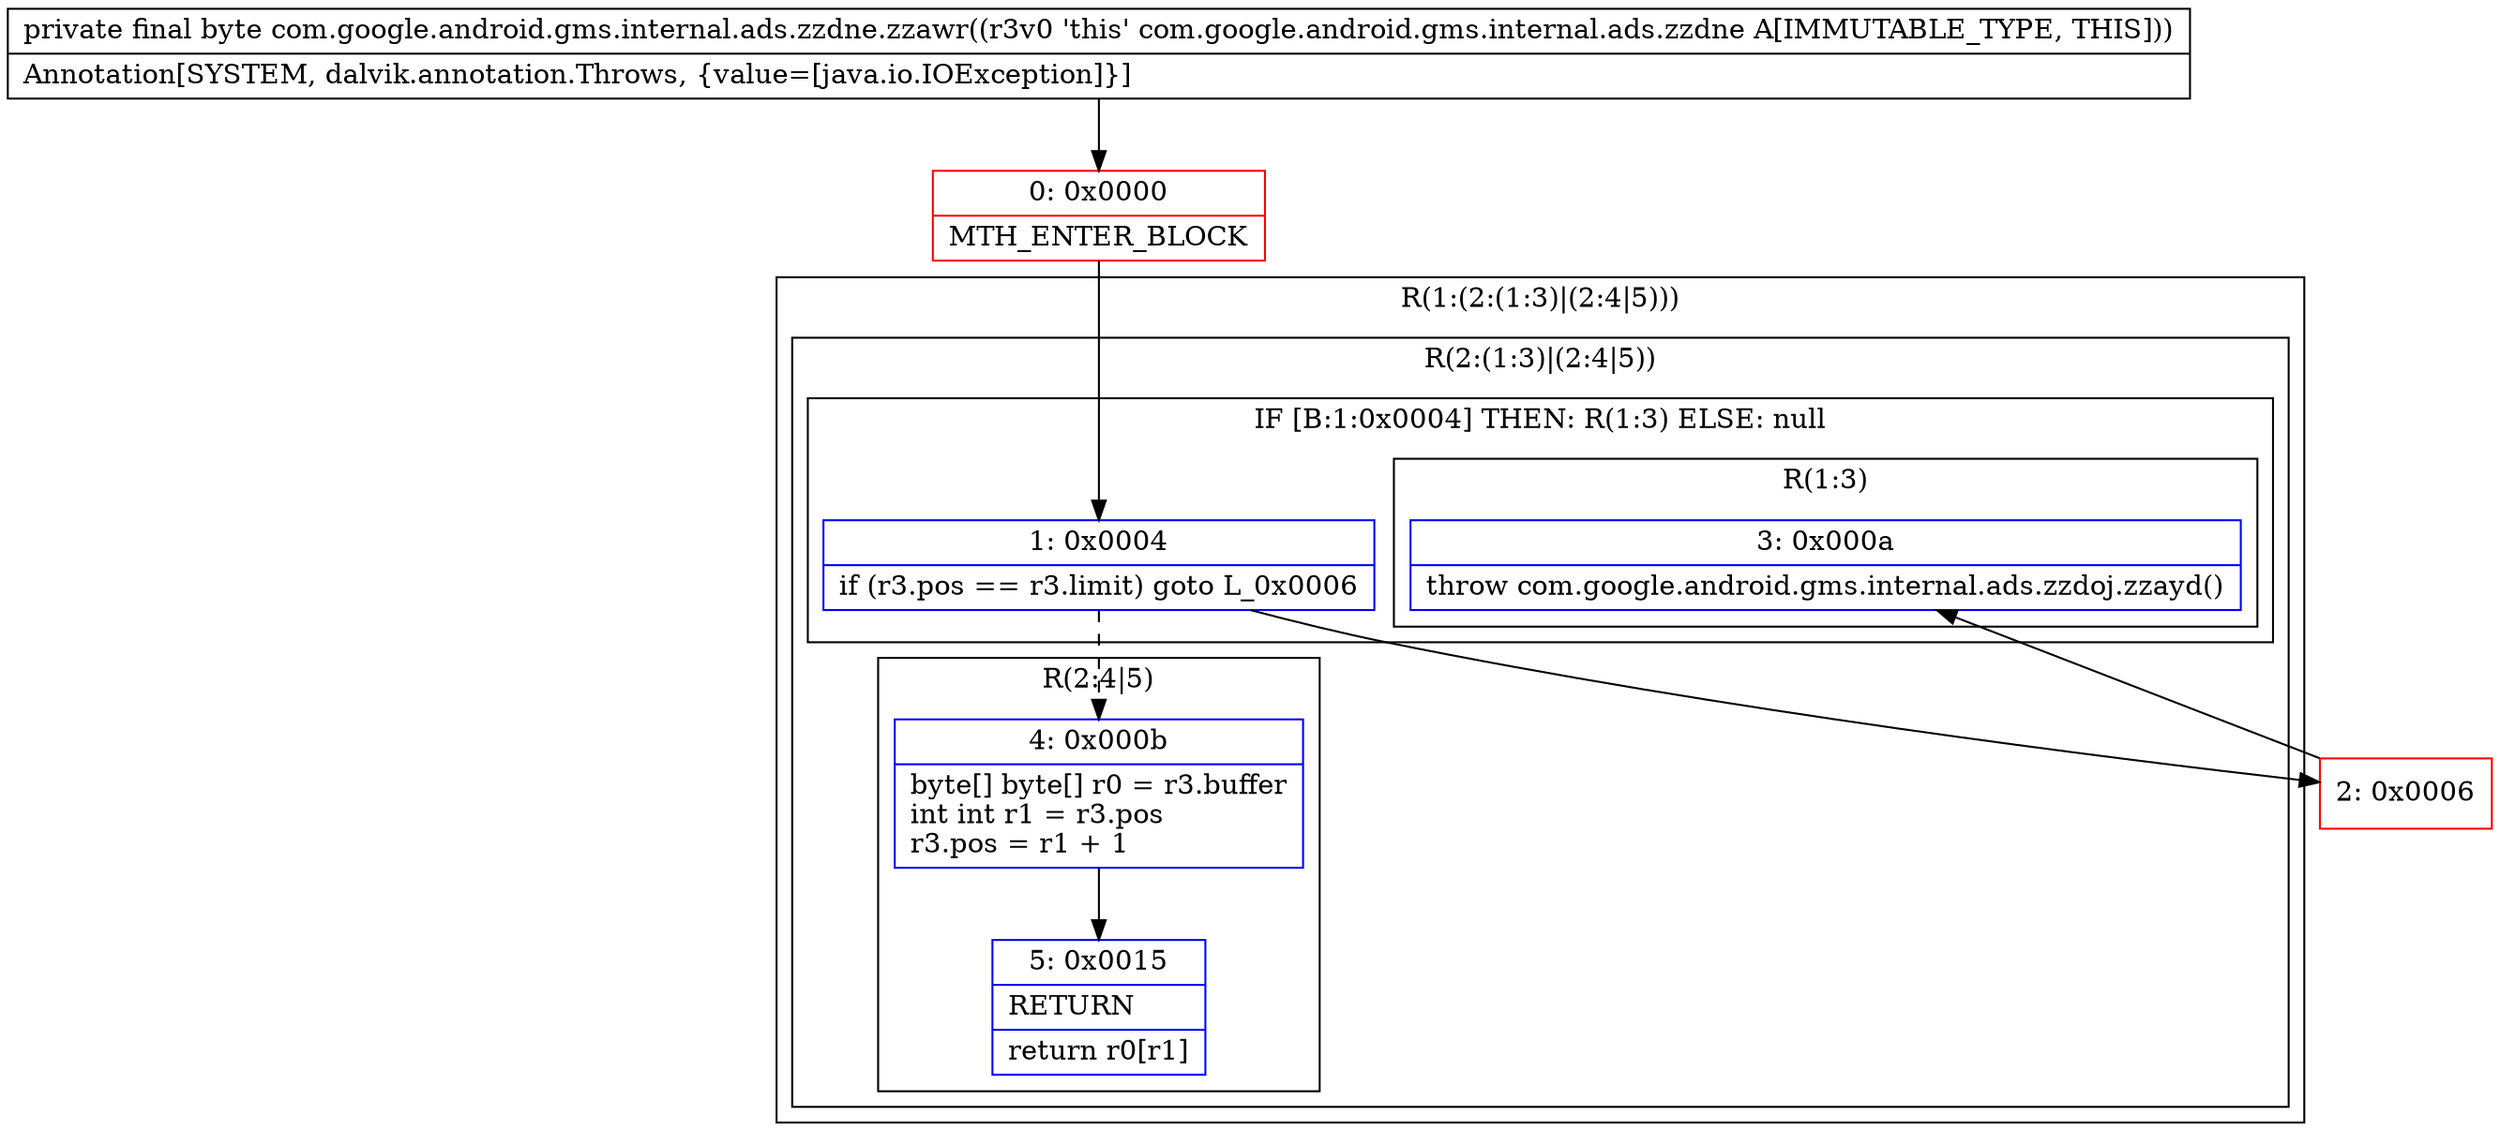 digraph "CFG forcom.google.android.gms.internal.ads.zzdne.zzawr()B" {
subgraph cluster_Region_1999536610 {
label = "R(1:(2:(1:3)|(2:4|5)))";
node [shape=record,color=blue];
subgraph cluster_Region_1770711893 {
label = "R(2:(1:3)|(2:4|5))";
node [shape=record,color=blue];
subgraph cluster_IfRegion_1579869969 {
label = "IF [B:1:0x0004] THEN: R(1:3) ELSE: null";
node [shape=record,color=blue];
Node_1 [shape=record,label="{1\:\ 0x0004|if (r3.pos == r3.limit) goto L_0x0006\l}"];
subgraph cluster_Region_1779104477 {
label = "R(1:3)";
node [shape=record,color=blue];
Node_3 [shape=record,label="{3\:\ 0x000a|throw com.google.android.gms.internal.ads.zzdoj.zzayd()\l}"];
}
}
subgraph cluster_Region_583479248 {
label = "R(2:4|5)";
node [shape=record,color=blue];
Node_4 [shape=record,label="{4\:\ 0x000b|byte[] byte[] r0 = r3.buffer\lint int r1 = r3.pos\lr3.pos = r1 + 1\l}"];
Node_5 [shape=record,label="{5\:\ 0x0015|RETURN\l|return r0[r1]\l}"];
}
}
}
Node_0 [shape=record,color=red,label="{0\:\ 0x0000|MTH_ENTER_BLOCK\l}"];
Node_2 [shape=record,color=red,label="{2\:\ 0x0006}"];
MethodNode[shape=record,label="{private final byte com.google.android.gms.internal.ads.zzdne.zzawr((r3v0 'this' com.google.android.gms.internal.ads.zzdne A[IMMUTABLE_TYPE, THIS]))  | Annotation[SYSTEM, dalvik.annotation.Throws, \{value=[java.io.IOException]\}]\l}"];
MethodNode -> Node_0;
Node_1 -> Node_2;
Node_1 -> Node_4[style=dashed];
Node_4 -> Node_5;
Node_0 -> Node_1;
Node_2 -> Node_3;
}

